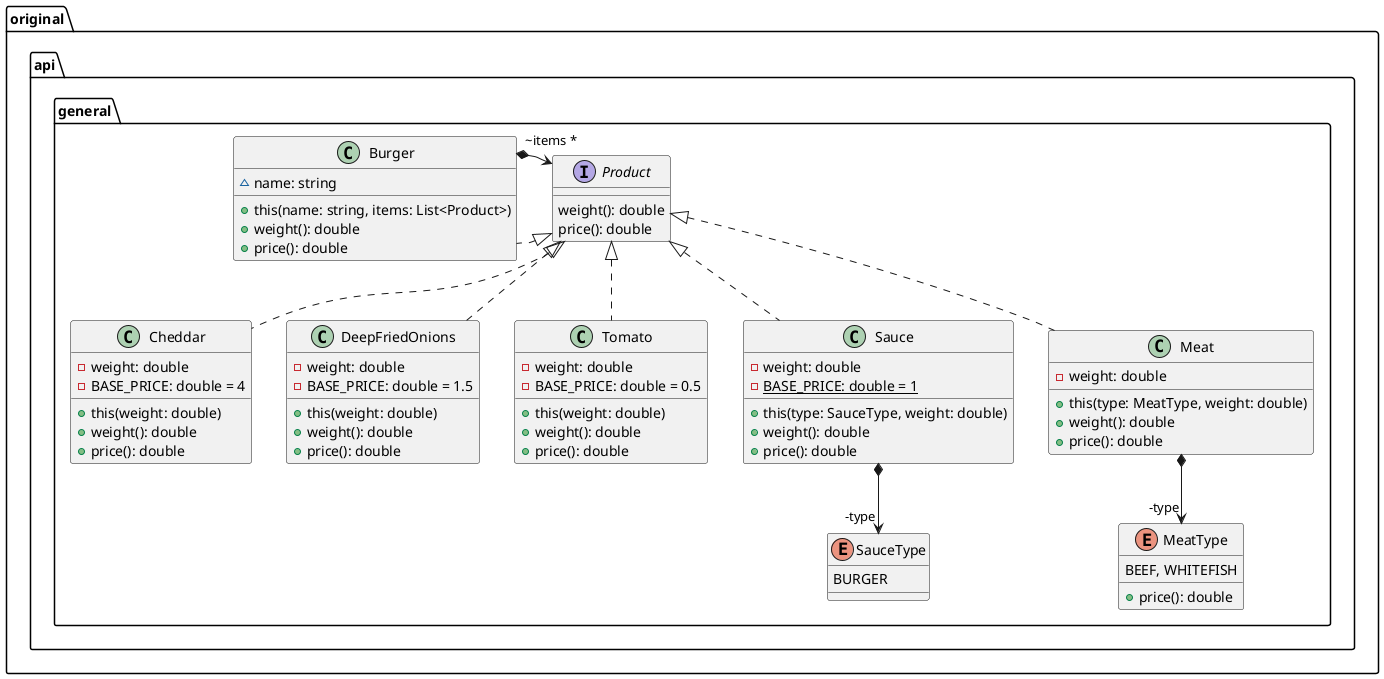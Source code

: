 @startuml classdiagram
package original.api.general {

    interface Product {
        weight(): double
        price(): double
    }

    enum SauceType {
        BURGER
    }

    enum MeatType {
        BEEF, WHITEFISH
        + price(): double
    }

    class Cheddar implements Product {
        - weight: double
        - BASE_PRICE: double = 4
        + this(weight: double)
        + weight(): double
        + price(): double
    }

    class DeepFriedOnions implements Product {
        - weight: double
        - BASE_PRICE: double = 1.5
        + this(weight: double)
        + weight(): double
        + price(): double
    }

    class Tomato implements Product {
        - weight: double
        - BASE_PRICE: double = 0.5
        + this(weight: double)
        + weight(): double
        + price(): double
    }

    class Sauce implements Product {
        - weight: double
        - {static} BASE_PRICE: double = 1
        + this(type: SauceType, weight: double)
        + weight(): double
        + price(): double
    }
    Sauce *--> "-type" SauceType

    class Meat implements Product {
        - weight: double
        + this(type: MeatType, weight: double)
        + weight(): double
        + price(): double
    }
    Meat *--> "-type" MeatType

    class Burger implements Product {
        ~ name: string
        + this(name: string, items: List<Product>)
        + weight(): double
        + price(): double
    }
    Burger *-> "~items *" Product
}
@enduml
